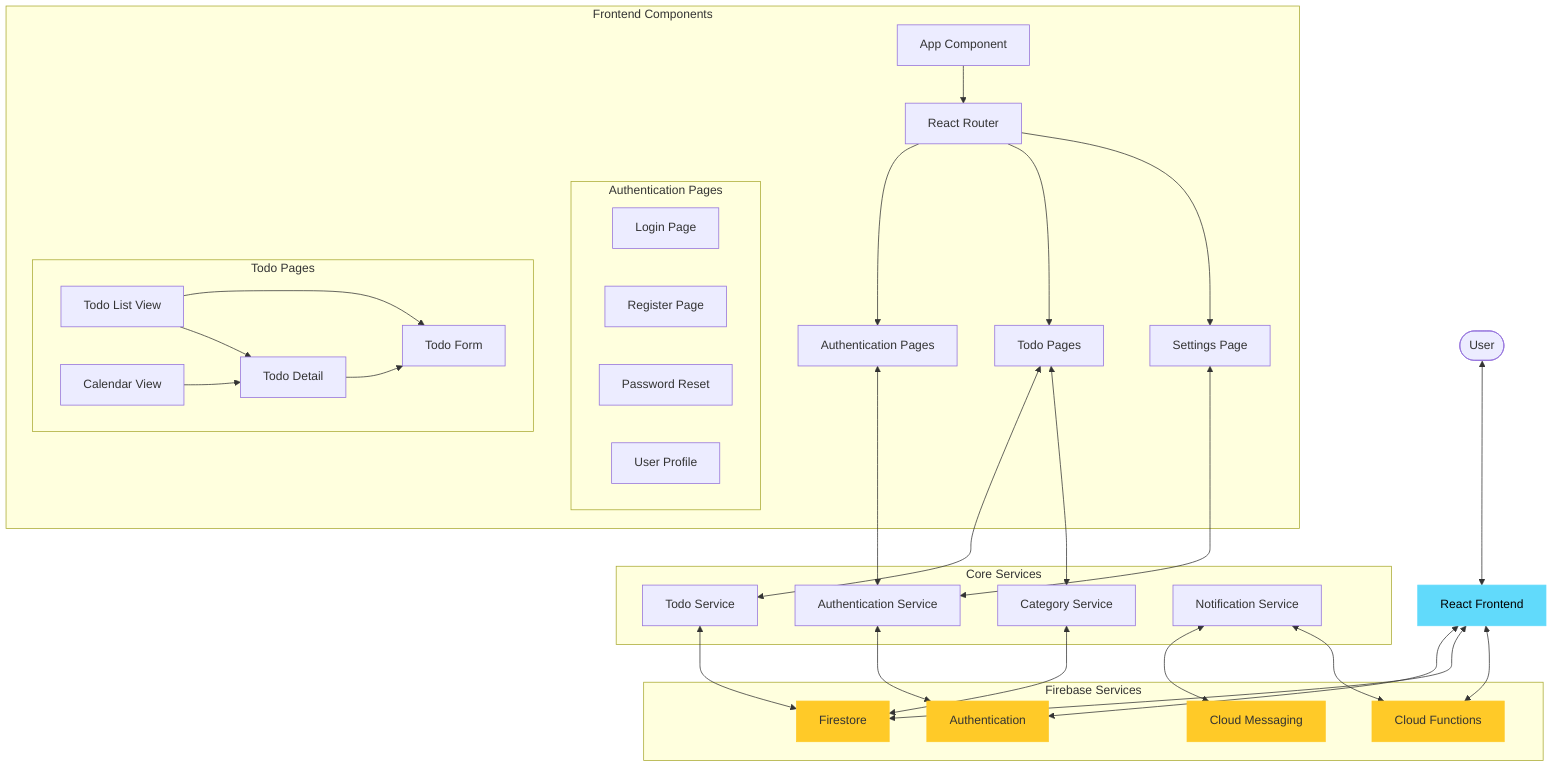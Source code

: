 flowchart TD
    User([User]) <--> FE[React Frontend]
    FE <--> FA[Firebase Auth]
    FE <--> FS[Firebase Firestore]
    FE <--> FF[Firebase Functions]
    
    subgraph "Frontend Components"
        App[App Component]
        Router[React Router]
        App --> Router
        Router --> AuthPages[Authentication Pages]
        Router --> TodoPages[Todo Pages]
        Router --> SettingsPage[Settings Page]
        
        subgraph "Authentication Pages"
            Login[Login Page]
            Register[Register Page]
            Reset[Password Reset]
            Profile[User Profile]
        end
        
        subgraph "Todo Pages"
            TodoList[Todo List View]
            TodoCalendar[Calendar View]
            TodoDetail[Todo Detail]
            TodoForm[Todo Form]
            
            TodoList --> TodoDetail
            TodoCalendar --> TodoDetail
            TodoList --> TodoForm
            TodoDetail --> TodoForm
        end
    end
    
    subgraph "Core Services"
        AuthService[Authentication Service]
        TodoService[Todo Service]
        CategoryService[Category Service]
        NotificationService[Notification Service]
    end
    
    subgraph "Firebase Services"
        FA[Authentication]
        FS[Firestore]
        FF[Cloud Functions]
        FCM[Cloud Messaging]
    end
    
    AuthPages <--> AuthService
    TodoPages <--> TodoService
    TodoPages <--> CategoryService
    SettingsPage <--> AuthService
    
    AuthService <--> FA
    TodoService <--> FS
    CategoryService <--> FS
    NotificationService <--> FCM
    NotificationService <--> FF
    
    style FE fill:#61dafb,stroke:#61dafb,color:#000
    style FA fill:#ffca28,stroke:#ffca28
    style FS fill:#ffca28,stroke:#ffca28
    style FF fill:#ffca28,stroke:#ffca28
    style FCM fill:#ffca28,stroke:#ffca28